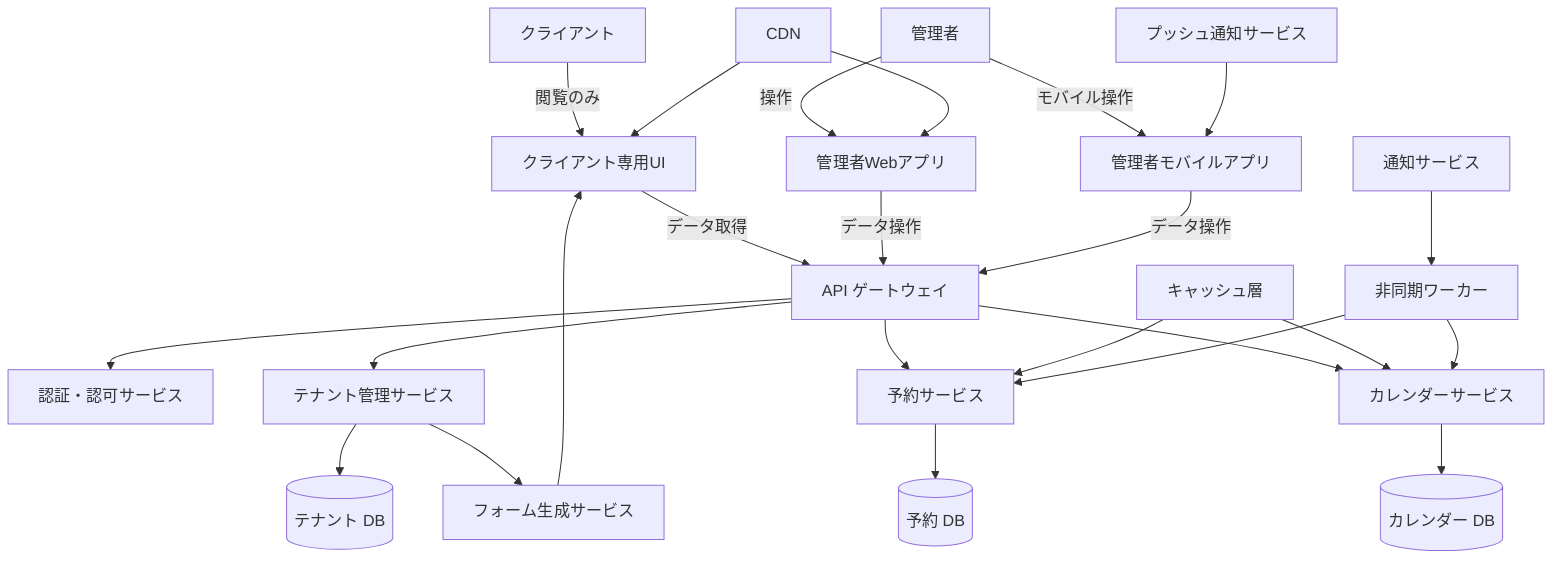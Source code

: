 graph TD
    A[クライアント] -->|閲覧のみ| B[クライアント専用UI]
    B -->|データ取得| C[API ゲートウェイ]
    D[管理者] -->|操作| E[管理者Webアプリ]
    D -->|モバイル操作| F[管理者モバイルアプリ]
    E -->|データ操作| C
    F -->|データ操作| C
    C --> G[認証・認可サービス]
    C --> H[テナント管理サービス]
    C --> I[予約サービス]
    C --> J[カレンダーサービス]
    H --> K[(テナント DB)]
    I --> L[(予約 DB)]
    J --> M[(カレンダー DB)]
    N[フォーム生成サービス] --> B
    H --> N
    O[CDN] --> B
    O --> E
    P[キャッシュ層] --> I
    P --> J
    Q[非同期ワーカー] --> I
    Q --> J
    R[通知サービス] --> Q
    S[プッシュ通知サービス] --> F